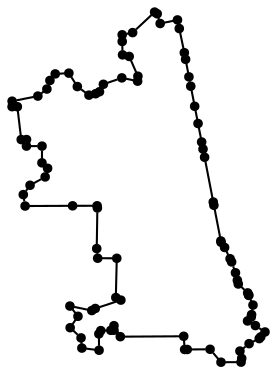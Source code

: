 graph g {
	graph[layout=neato]
	graph[margin=0]
	node[shape=point]
	0 [label="(-86.577528,33.801977)",pos="-86.577528,33.801977!"]
	1 [label="(-86.577799,33.765316)",pos="-86.577799,33.765316!"]
	1 -- 0
	2 [label="(-86.542758,33.765173)",pos="-86.542758,33.765173!"]
	2 -- 1
	3 [label="(-86.516783,33.545896)",pos="-86.516783,33.545896!"]
	3 -- 2
	4 [label="(-86.481549,33.546073)",pos="-86.481549,33.546073!"]
	4 -- 3
	5 [label="(-86.481939,33.502544)",pos="-86.481939,33.502544!"]
	5 -- 4
	6 [label="(-86.378222,33.502411)",pos="-86.378222,33.502411!"]
	6 -- 5
	7 [label="(-86.378665,33.390983)",pos="-86.378665,33.390983!"]
	7 -- 6
	8 [label="(-86.341113,33.354599)",pos="-86.341113,33.354599!"]
	8 -- 7
	9 [label="(-86.35734,33.296917)",pos="-86.35734,33.296917!"]
	9 -- 8
	10 [label="(-86.458026,33.241434)",pos="-86.458026,33.241434!"]
	10 -- 9
	11 [label="(-86.503127,33.179144)",pos="-86.503127,33.179144!"]
	11 -- 10
	12 [label="(-86.491029,33.102944)",pos="-86.491029,33.102944!"]
	12 -- 11
	13 [label="(-86.17437,33.104394)",pos="-86.17437,33.104394!"]
	13 -- 12
	14 [label="(-86.010919,33.104636)",pos="-86.010919,33.104636!"]
	14 -- 13
	15 [label="(-86.00917,33.09026)",pos="-86.00917,33.09026!"]
	15 -- 14
	16 [label="(-86.013491,32.819203)",pos="-86.013491,32.819203!"]
	16 -- 15
	17 [label="(-86.007187,32.754984)",pos="-86.007187,32.754984!"]
	17 -- 16
	18 [label="(-85.87986,32.754528)",pos="-85.87986,32.754528!"]
	18 -- 17
	19 [label="(-85.886148,32.493053)",pos="-85.886148,32.493053!"]
	19 -- 18
	20 [label="(-85.852625,32.475747)",pos="-85.852625,32.475747!"]
	20 -- 19
	21 [label="(-86.023012,32.419978)",pos="-86.023012,32.419978!"]
	21 -- 20
	22 [label="(-86.046402,32.406146)",pos="-86.046402,32.406146!"]
	22 -- 21
	23 [label="(-86.192284,32.43613)",pos="-86.192284,32.43613!"]
	23 -- 22
	24 [label="(-86.13857,32.367823)",pos="-86.13857,32.367823!"]
	24 -- 23
	25 [label="(-86.190647,32.291901)",pos="-86.190647,32.291901!"]
	25 -- 24
	26 [label="(-86.118065,32.223873)",pos="-86.118065,32.223873!"]
	26 -- 25
	27 [label="(-86.112586,32.15589)",pos="-86.112586,32.15589!"]
	27 -- 26
	28 [label="(-85.997859,32.141605)",pos="-85.997859,32.141605!"]
	28 -- 27
	29 [label="(-85.999157,32.250543)",pos="-85.999157,32.250543!"]
	29 -- 28
	30 [label="(-85.986557,32.272342)",pos="-85.986557,32.272342!"]
	30 -- 29
	31 [label="(-85.919293,32.274382)",pos="-85.919293,32.274382!"]
	31 -- 30
	32 [label="(-85.898689,32.274987)",pos="-85.898689,32.274987!"]
	32 -- 31
	33 [label="(-85.898539,32.305289)",pos="-85.898539,32.305289!"]
	33 -- 32
	34 [label="(-85.856218,32.231975)",pos="-85.856218,32.231975!"]
	34 -- 33
	35 [label="(-85.433543,32.234648)",pos="-85.433543,32.234648!"]
	35 -- 34
	36 [label="(-85.427441,32.146551)",pos="-85.427441,32.146551!"]
	36 -- 35
	37 [label="(-85.410241,32.146651)",pos="-85.410241,32.146651!"]
	37 -- 36
	38 [label="(-85.257834,32.147931)",pos="-85.257834,32.147931!"]
	38 -- 37
	39 [label="(-85.185067,32.061708)",pos="-85.185067,32.061708!"]
	39 -- 38
	40 [label="(-85.0514111279128,32.062256083622)",pos="-85.0514111279128,32.062256083622!"]
	40 -- 39
	41 [label="(-85.047063,32.087389)",pos="-85.047063,32.087389!"]
	41 -- 40
	42 [label="(-85.058749,32.136018)",pos="-85.058749,32.136018!"]
	42 -- 41
	43 [label="(-84.997765,32.185445)",pos="-84.997765,32.185445!"]
	43 -- 42
	44 [label="(-84.930127,32.219051)",pos="-84.930127,32.219051!"]
	44 -- 43
	45 [label="(-84.9199421479259,32.2308482009333)",pos="-84.9199421479259,32.2308482009333!"]
	45 -- 44
	46 [label="(-84.891841,32.263398)",pos="-84.891841,32.263398!"]
	46 -- 45
	47 [label="(-84.955704,32.30591)",pos="-84.955704,32.30591!"]
	47 -- 46
	48 [label="(-85.008096,32.336677)",pos="-85.008096,32.336677!"]
	48 -- 47
	49 [label="(-84.983466,32.363186)",pos="-84.983466,32.363186!"]
	49 -- 48
	50 [label="(-84.9811502941337,32.3790400766818)",pos="-84.9811502941337,32.3790400766818!"]
	50 -- 49
	51 [label="(-84.971831,32.442843)",pos="-84.971831,32.442843!"]
	51 -- 50
	52 [label="(-84.9997867563101,32.5070669687837)",pos="-84.9997867563101,32.5070669687837!"]
	52 -- 51
	53 [label="(-85.0011308391237,32.5101547883978)",pos="-85.0011308391237,32.5101547883978!"]
	53 -- 52
	54 [label="(-85.0071,32.523868)",pos="-85.0071,32.523868!"]
	54 -- 53
	55 [label="(-85.069848,32.583146)",pos="-85.069848,32.583146!"]
	55 -- 54
	56 [label="(-85.0760723726048,32.6080674751571)",pos="-85.0760723726048,32.6080674751571!"]
	56 -- 55
	57 [label="(-85.088533,32.657958)",pos="-85.088533,32.657958!"]
	57 -- 56
	58 [label="(-85.11425,32.730447)",pos="-85.11425,32.730447!"]
	58 -- 57
	59 [label="(-85.1245332227506,32.7516296067514)",pos="-85.1245332227506,32.7516296067514!"]
	59 -- 58
	60 [label="(-85.160963,32.826672)",pos="-85.160963,32.826672!"]
	60 -- 59
	61 [label="(-85.1844,32.861317)",pos="-85.1844,32.861317!"]
	61 -- 60
	62 [label="(-85.1861174017892,32.8701382699716)",pos="-85.1861174017892,32.8701382699716!"]
	62 -- 61
	63 [label="(-85.232441,33.108075)",pos="-85.232441,33.108075!"]
	63 -- 62
	64 [label="(-85.2365953712528,33.1295440282507)",pos="-85.2365953712528,33.1295440282507!"]
	64 -- 63
	65 [label="(-85.2943468643453,33.4279931463646)",pos="-85.2943468643453,33.4279931463646!"]
	65 -- 64
	66 [label="(-85.3049438332249,33.4827563368455)",pos="-85.3049438332249,33.4827563368455!"]
	66 -- 65
	67 [label="(-85.314048,33.529805)",pos="-85.314048,33.529805!"]
	67 -- 66
	68 [label="(-85.3381162999059,33.6531143916014)",pos="-85.3381162999059,33.6531143916014!"]
	68 -- 67
	69 [label="(-85.360532,33.767957)",pos="-85.360532,33.767957!"]
	69 -- 68
	70 [label="(-85.3866705737728,33.9017014940033)",pos="-85.3866705737728,33.9017014940033!"]
	70 -- 69
	71 [label="(-85.398871,33.964128)",pos="-85.398871,33.964128!"]
	71 -- 70
	72 [label="(-85.4210731752288,34.0808126526072)",pos="-85.4210731752288,34.0808126526072!"]
	72 -- 71
	73 [label="(-85.429499,34.125095)",pos="-85.429499,34.125095!"]
	73 -- 72
	74 [label="(-85.4631408247758,34.2861909885055)",pos="-85.4631408247758,34.2861909885055!"]
	74 -- 73
	75 [label="(-85.4751472811043,34.3436846578762)",pos="-85.4751472811043,34.3436846578762!"]
	75 -- 74
	76 [label="(-85.590493,34.319708)",pos="-85.590493,34.319708!"]
	76 -- 75
	77 [label="(-85.610426,34.384635)",pos="-85.610426,34.384635!"]
	77 -- 76
	78 [label="(-85.627512,34.39592)",pos="-85.627512,34.39592!"]
	78 -- 77
	79 [label="(-85.774165,34.259094)",pos="-85.774165,34.259094!"]
	79 -- 78
	80 [label="(-85.843801,34.244595)",pos="-85.843801,34.244595!"]
	80 -- 79
	81 [label="(-85.843617,34.200006)",pos="-85.843617,34.200006!"]
	81 -- 80
	82 [label="(-85.841365,34.110695)",pos="-85.841365,34.110695!"]
	82 -- 81
	83 [label="(-85.797071,34.100179)",pos="-85.797071,34.100179!"]
	83 -- 82
	84 [label="(-85.738975,33.96846)",pos="-85.738975,33.96846!"]
	84 -- 83
	85 [label="(-85.740968,33.935301)",pos="-85.740968,33.935301!"]
	85 -- 84
	86 [label="(-85.846174,33.95726)",pos="-85.846174,33.95726!"]
	86 -- 85
	87 [label="(-85.96917,33.914598)",pos="-85.96917,33.914598!"]
	87 -- 86
	88 [label="(-85.995169,33.864897)",pos="-85.995169,33.864897!"]
	88 -- 87
	89 [label="(-86.021271,33.851498)",pos="-86.021271,33.851498!"]
	89 -- 88
	90 [label="(-86.065272,33.842198)",pos="-86.065272,33.842198!"]
	90 -- 89
	91 [label="(-86.142717,33.899391)",pos="-86.142717,33.899391!"]
	91 -- 90
	92 [label="(-86.199164,33.988918)",pos="-86.199164,33.988918!"]
	92 -- 91
	93 [label="(-86.290127,33.983719)",pos="-86.290127,33.983719!"]
	93 -- 92
	94 [label="(-86.325622,33.940147)",pos="-86.325622,33.940147!"]
	94 -- 93
	95 [label="(-86.345822,33.882894)",pos="-86.345822,33.882894!"]
	95 -- 94
	96 [label="(-86.405981,33.835896)",pos="-86.405981,33.835896!"]
	96 -- 95
	96 -- 0
}
